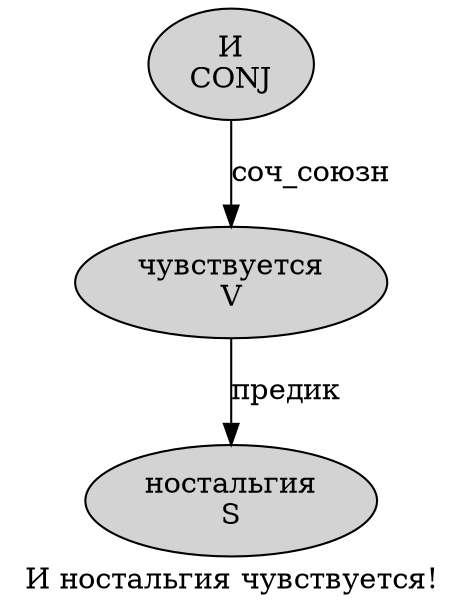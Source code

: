 digraph SENTENCE_2649 {
	graph [label="И ностальгия чувствуется!"]
	node [style=filled]
		0 [label="И
CONJ" color="" fillcolor=lightgray penwidth=1 shape=ellipse]
		1 [label="ностальгия
S" color="" fillcolor=lightgray penwidth=1 shape=ellipse]
		2 [label="чувствуется
V" color="" fillcolor=lightgray penwidth=1 shape=ellipse]
			0 -> 2 [label="соч_союзн"]
			2 -> 1 [label="предик"]
}